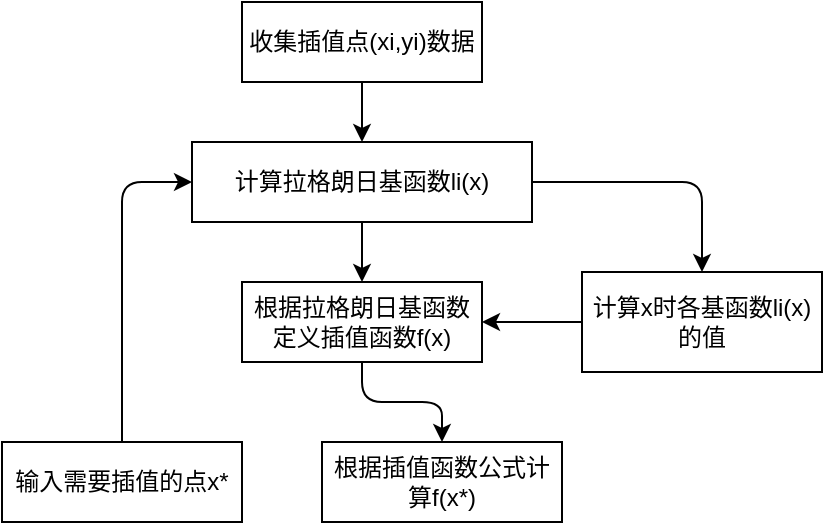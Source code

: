 <mxfile>
    <diagram id="HbXMhtZ9LRn7ZE47OrkP" name="第 1 页">
        <mxGraphModel dx="956" dy="396" grid="1" gridSize="10" guides="1" tooltips="1" connect="1" arrows="1" fold="1" page="1" pageScale="1" pageWidth="827" pageHeight="1169" math="0" shadow="0">
            <root>
                <mxCell id="0"/>
                <mxCell id="1" parent="0"/>
                <mxCell id="5" style="edgeStyle=none;html=1;exitX=0.5;exitY=1;exitDx=0;exitDy=0;" edge="1" parent="1" source="2" target="3">
                    <mxGeometry relative="1" as="geometry"/>
                </mxCell>
                <mxCell id="2" value="收集插值点(xi,yi)数据" style="whiteSpace=wrap;html=1;" vertex="1" parent="1">
                    <mxGeometry x="140" y="30" width="120" height="40" as="geometry"/>
                </mxCell>
                <mxCell id="6" style="edgeStyle=none;html=1;exitX=0.5;exitY=1;exitDx=0;exitDy=0;entryX=0.5;entryY=0;entryDx=0;entryDy=0;" edge="1" parent="1" source="3" target="4">
                    <mxGeometry relative="1" as="geometry"/>
                </mxCell>
                <mxCell id="11" style="edgeStyle=none;html=1;exitX=1;exitY=0.5;exitDx=0;exitDy=0;entryX=0.5;entryY=0;entryDx=0;entryDy=0;" edge="1" parent="1" source="3" target="8">
                    <mxGeometry relative="1" as="geometry">
                        <mxPoint x="370" y="119.714" as="targetPoint"/>
                        <Array as="points">
                            <mxPoint x="370" y="120"/>
                        </Array>
                    </mxGeometry>
                </mxCell>
                <mxCell id="3" value="计算拉格朗日基函数li(x)" style="whiteSpace=wrap;html=1;" vertex="1" parent="1">
                    <mxGeometry x="115" y="100" width="170" height="40" as="geometry"/>
                </mxCell>
                <mxCell id="14" style="edgeStyle=none;html=1;exitX=0.5;exitY=1;exitDx=0;exitDy=0;entryX=0.5;entryY=0;entryDx=0;entryDy=0;" edge="1" parent="1" source="4" target="13">
                    <mxGeometry relative="1" as="geometry">
                        <Array as="points">
                            <mxPoint x="200" y="230"/>
                            <mxPoint x="240" y="230"/>
                        </Array>
                    </mxGeometry>
                </mxCell>
                <mxCell id="4" value="根据拉格朗日基函数定义插值函数f(x)" style="whiteSpace=wrap;html=1;" vertex="1" parent="1">
                    <mxGeometry x="140" y="170" width="120" height="40" as="geometry"/>
                </mxCell>
                <mxCell id="12" style="edgeStyle=none;html=1;exitX=0;exitY=0.5;exitDx=0;exitDy=0;entryX=1;entryY=0.5;entryDx=0;entryDy=0;" edge="1" parent="1" source="8" target="4">
                    <mxGeometry relative="1" as="geometry"/>
                </mxCell>
                <mxCell id="8" value="计算x时各基函数li(x)的值" style="whiteSpace=wrap;html=1;" vertex="1" parent="1">
                    <mxGeometry x="310" y="165" width="120" height="50" as="geometry"/>
                </mxCell>
                <mxCell id="10" style="edgeStyle=none;html=1;exitX=0.5;exitY=0;exitDx=0;exitDy=0;entryX=0;entryY=0.5;entryDx=0;entryDy=0;" edge="1" parent="1" source="9" target="3">
                    <mxGeometry relative="1" as="geometry">
                        <Array as="points">
                            <mxPoint x="80" y="230"/>
                            <mxPoint x="80" y="120"/>
                        </Array>
                    </mxGeometry>
                </mxCell>
                <mxCell id="9" value="输入需要插值的点x*" style="whiteSpace=wrap;html=1;" vertex="1" parent="1">
                    <mxGeometry x="20" y="250" width="120" height="40" as="geometry"/>
                </mxCell>
                <mxCell id="13" value="根据插值函数公式计算f(x*)" style="whiteSpace=wrap;html=1;" vertex="1" parent="1">
                    <mxGeometry x="180" y="250" width="120" height="40" as="geometry"/>
                </mxCell>
            </root>
        </mxGraphModel>
    </diagram>
</mxfile>